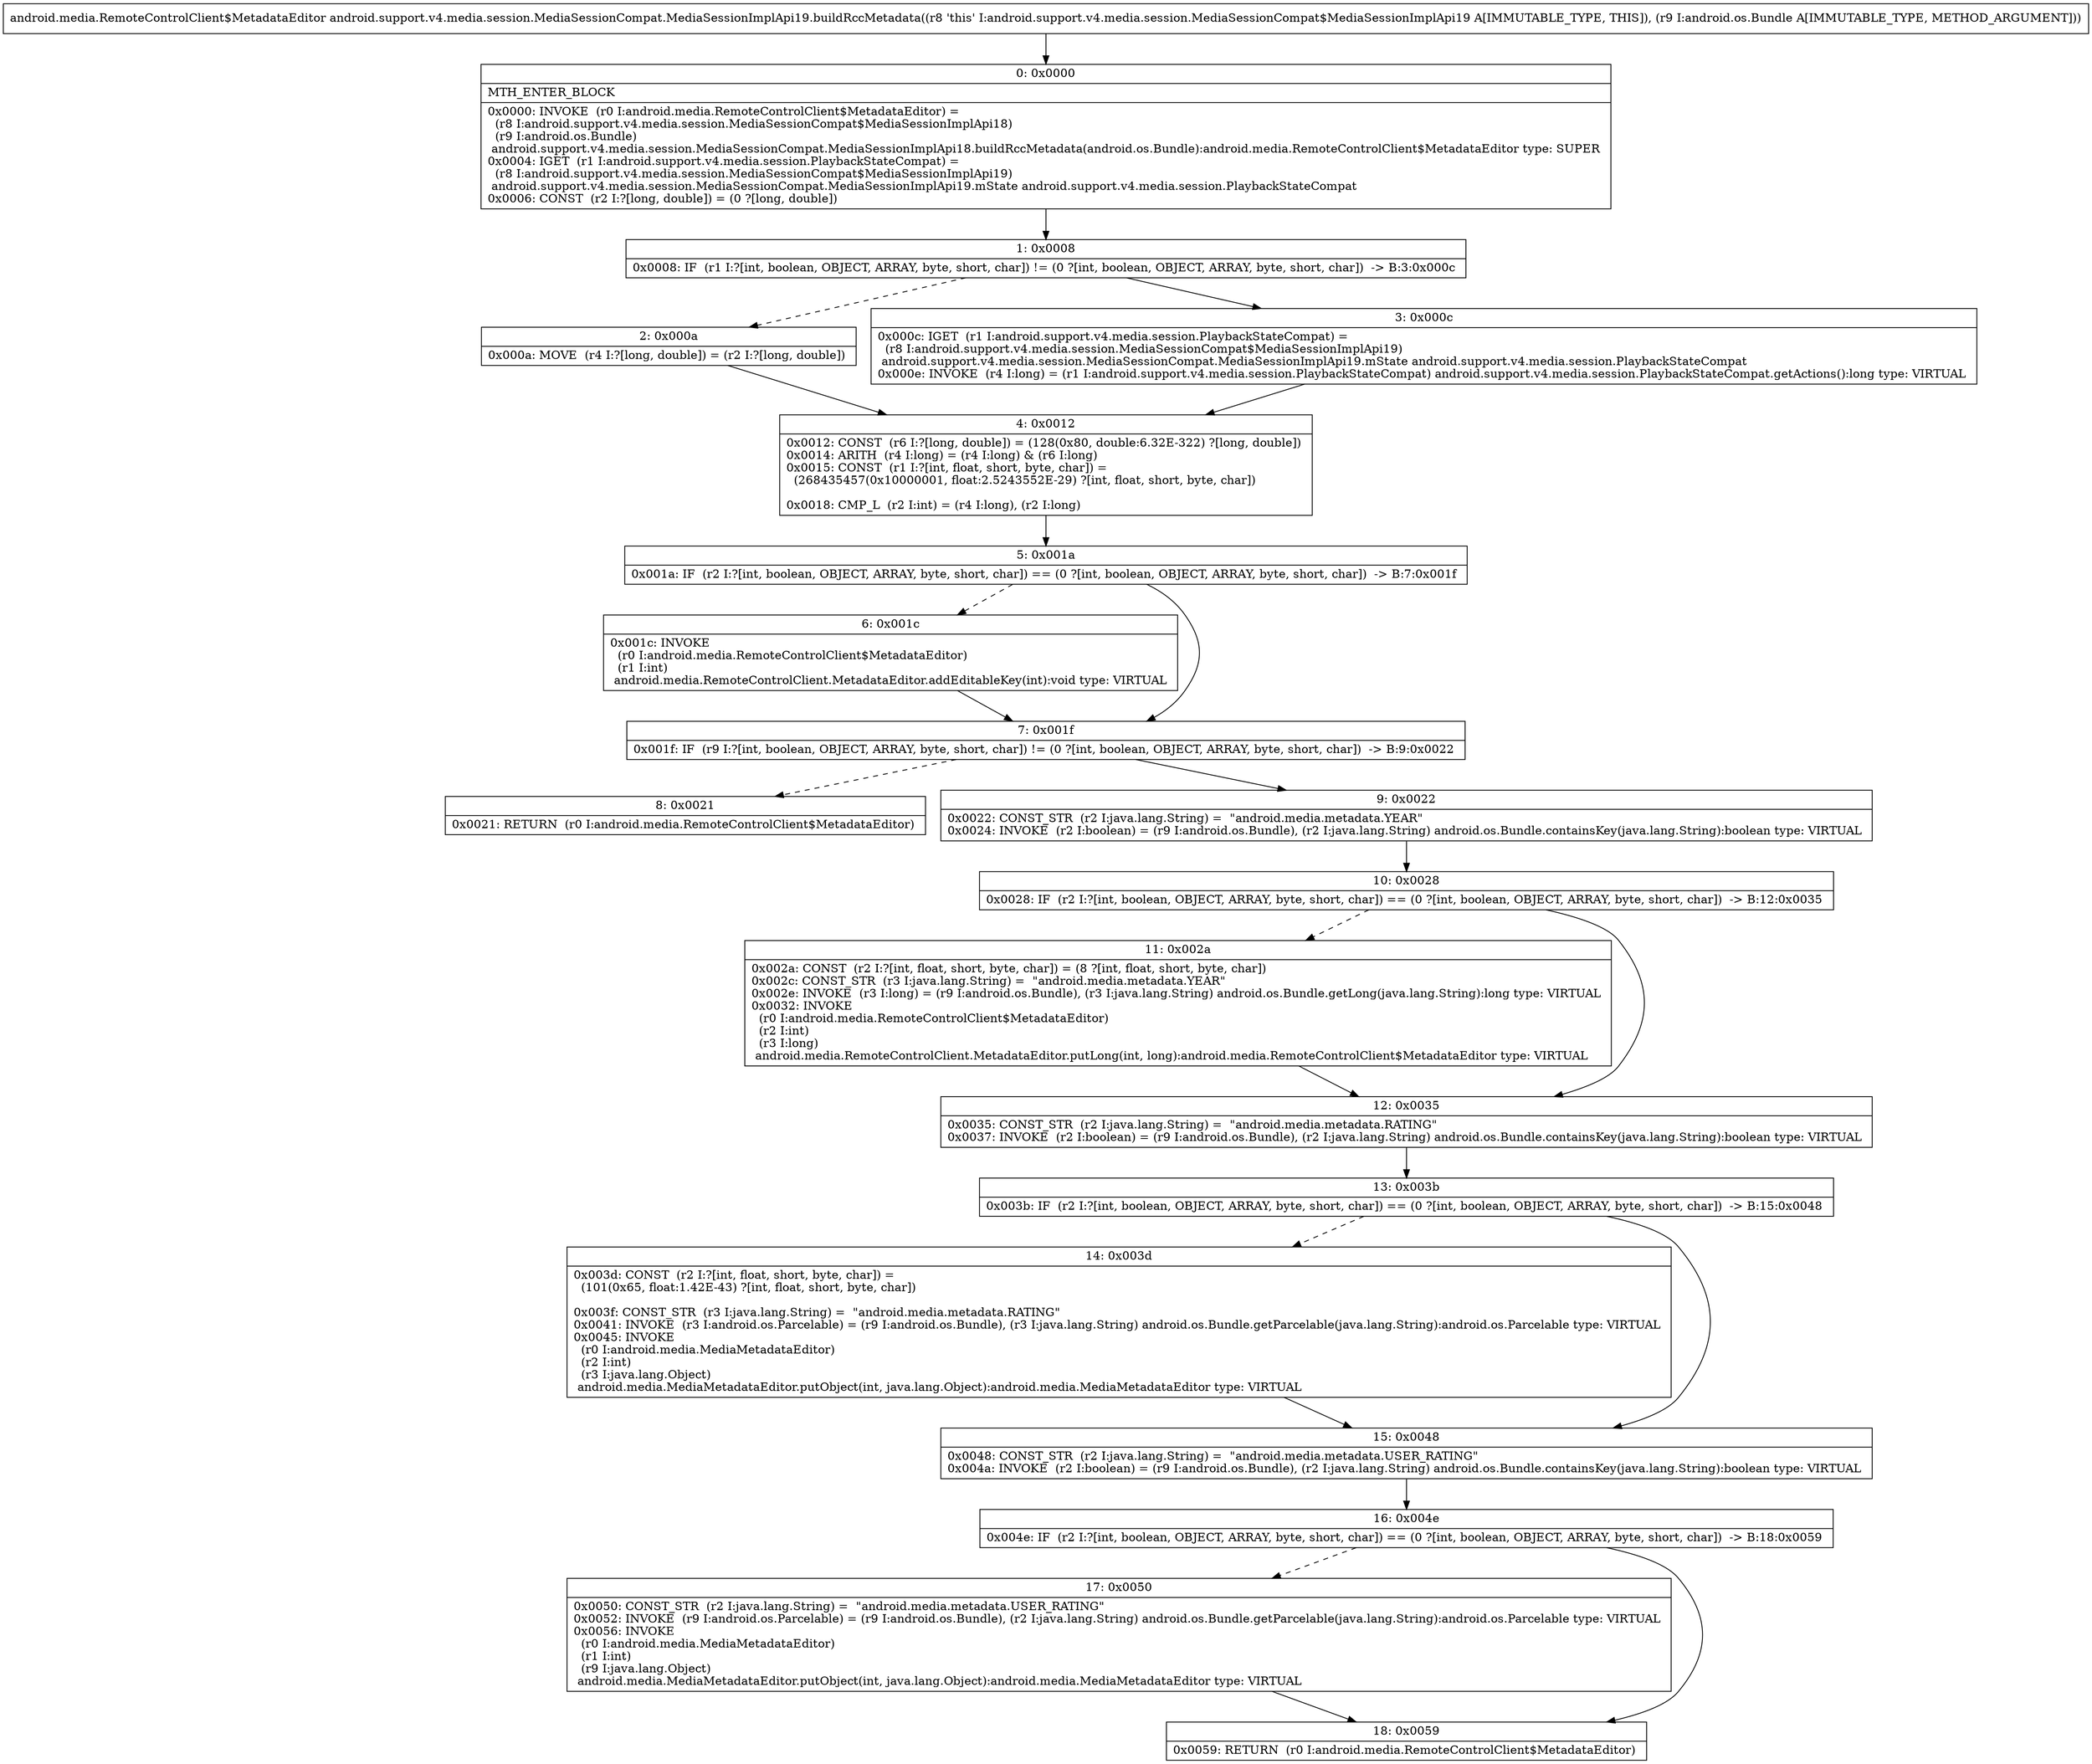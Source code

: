 digraph "CFG forandroid.support.v4.media.session.MediaSessionCompat.MediaSessionImplApi19.buildRccMetadata(Landroid\/os\/Bundle;)Landroid\/media\/RemoteControlClient$MetadataEditor;" {
Node_0 [shape=record,label="{0\:\ 0x0000|MTH_ENTER_BLOCK\l|0x0000: INVOKE  (r0 I:android.media.RemoteControlClient$MetadataEditor) = \l  (r8 I:android.support.v4.media.session.MediaSessionCompat$MediaSessionImplApi18)\l  (r9 I:android.os.Bundle)\l android.support.v4.media.session.MediaSessionCompat.MediaSessionImplApi18.buildRccMetadata(android.os.Bundle):android.media.RemoteControlClient$MetadataEditor type: SUPER \l0x0004: IGET  (r1 I:android.support.v4.media.session.PlaybackStateCompat) = \l  (r8 I:android.support.v4.media.session.MediaSessionCompat$MediaSessionImplApi19)\l android.support.v4.media.session.MediaSessionCompat.MediaSessionImplApi19.mState android.support.v4.media.session.PlaybackStateCompat \l0x0006: CONST  (r2 I:?[long, double]) = (0 ?[long, double]) \l}"];
Node_1 [shape=record,label="{1\:\ 0x0008|0x0008: IF  (r1 I:?[int, boolean, OBJECT, ARRAY, byte, short, char]) != (0 ?[int, boolean, OBJECT, ARRAY, byte, short, char])  \-\> B:3:0x000c \l}"];
Node_2 [shape=record,label="{2\:\ 0x000a|0x000a: MOVE  (r4 I:?[long, double]) = (r2 I:?[long, double]) \l}"];
Node_3 [shape=record,label="{3\:\ 0x000c|0x000c: IGET  (r1 I:android.support.v4.media.session.PlaybackStateCompat) = \l  (r8 I:android.support.v4.media.session.MediaSessionCompat$MediaSessionImplApi19)\l android.support.v4.media.session.MediaSessionCompat.MediaSessionImplApi19.mState android.support.v4.media.session.PlaybackStateCompat \l0x000e: INVOKE  (r4 I:long) = (r1 I:android.support.v4.media.session.PlaybackStateCompat) android.support.v4.media.session.PlaybackStateCompat.getActions():long type: VIRTUAL \l}"];
Node_4 [shape=record,label="{4\:\ 0x0012|0x0012: CONST  (r6 I:?[long, double]) = (128(0x80, double:6.32E\-322) ?[long, double]) \l0x0014: ARITH  (r4 I:long) = (r4 I:long) & (r6 I:long) \l0x0015: CONST  (r1 I:?[int, float, short, byte, char]) = \l  (268435457(0x10000001, float:2.5243552E\-29) ?[int, float, short, byte, char])\l \l0x0018: CMP_L  (r2 I:int) = (r4 I:long), (r2 I:long) \l}"];
Node_5 [shape=record,label="{5\:\ 0x001a|0x001a: IF  (r2 I:?[int, boolean, OBJECT, ARRAY, byte, short, char]) == (0 ?[int, boolean, OBJECT, ARRAY, byte, short, char])  \-\> B:7:0x001f \l}"];
Node_6 [shape=record,label="{6\:\ 0x001c|0x001c: INVOKE  \l  (r0 I:android.media.RemoteControlClient$MetadataEditor)\l  (r1 I:int)\l android.media.RemoteControlClient.MetadataEditor.addEditableKey(int):void type: VIRTUAL \l}"];
Node_7 [shape=record,label="{7\:\ 0x001f|0x001f: IF  (r9 I:?[int, boolean, OBJECT, ARRAY, byte, short, char]) != (0 ?[int, boolean, OBJECT, ARRAY, byte, short, char])  \-\> B:9:0x0022 \l}"];
Node_8 [shape=record,label="{8\:\ 0x0021|0x0021: RETURN  (r0 I:android.media.RemoteControlClient$MetadataEditor) \l}"];
Node_9 [shape=record,label="{9\:\ 0x0022|0x0022: CONST_STR  (r2 I:java.lang.String) =  \"android.media.metadata.YEAR\" \l0x0024: INVOKE  (r2 I:boolean) = (r9 I:android.os.Bundle), (r2 I:java.lang.String) android.os.Bundle.containsKey(java.lang.String):boolean type: VIRTUAL \l}"];
Node_10 [shape=record,label="{10\:\ 0x0028|0x0028: IF  (r2 I:?[int, boolean, OBJECT, ARRAY, byte, short, char]) == (0 ?[int, boolean, OBJECT, ARRAY, byte, short, char])  \-\> B:12:0x0035 \l}"];
Node_11 [shape=record,label="{11\:\ 0x002a|0x002a: CONST  (r2 I:?[int, float, short, byte, char]) = (8 ?[int, float, short, byte, char]) \l0x002c: CONST_STR  (r3 I:java.lang.String) =  \"android.media.metadata.YEAR\" \l0x002e: INVOKE  (r3 I:long) = (r9 I:android.os.Bundle), (r3 I:java.lang.String) android.os.Bundle.getLong(java.lang.String):long type: VIRTUAL \l0x0032: INVOKE  \l  (r0 I:android.media.RemoteControlClient$MetadataEditor)\l  (r2 I:int)\l  (r3 I:long)\l android.media.RemoteControlClient.MetadataEditor.putLong(int, long):android.media.RemoteControlClient$MetadataEditor type: VIRTUAL \l}"];
Node_12 [shape=record,label="{12\:\ 0x0035|0x0035: CONST_STR  (r2 I:java.lang.String) =  \"android.media.metadata.RATING\" \l0x0037: INVOKE  (r2 I:boolean) = (r9 I:android.os.Bundle), (r2 I:java.lang.String) android.os.Bundle.containsKey(java.lang.String):boolean type: VIRTUAL \l}"];
Node_13 [shape=record,label="{13\:\ 0x003b|0x003b: IF  (r2 I:?[int, boolean, OBJECT, ARRAY, byte, short, char]) == (0 ?[int, boolean, OBJECT, ARRAY, byte, short, char])  \-\> B:15:0x0048 \l}"];
Node_14 [shape=record,label="{14\:\ 0x003d|0x003d: CONST  (r2 I:?[int, float, short, byte, char]) = \l  (101(0x65, float:1.42E\-43) ?[int, float, short, byte, char])\l \l0x003f: CONST_STR  (r3 I:java.lang.String) =  \"android.media.metadata.RATING\" \l0x0041: INVOKE  (r3 I:android.os.Parcelable) = (r9 I:android.os.Bundle), (r3 I:java.lang.String) android.os.Bundle.getParcelable(java.lang.String):android.os.Parcelable type: VIRTUAL \l0x0045: INVOKE  \l  (r0 I:android.media.MediaMetadataEditor)\l  (r2 I:int)\l  (r3 I:java.lang.Object)\l android.media.MediaMetadataEditor.putObject(int, java.lang.Object):android.media.MediaMetadataEditor type: VIRTUAL \l}"];
Node_15 [shape=record,label="{15\:\ 0x0048|0x0048: CONST_STR  (r2 I:java.lang.String) =  \"android.media.metadata.USER_RATING\" \l0x004a: INVOKE  (r2 I:boolean) = (r9 I:android.os.Bundle), (r2 I:java.lang.String) android.os.Bundle.containsKey(java.lang.String):boolean type: VIRTUAL \l}"];
Node_16 [shape=record,label="{16\:\ 0x004e|0x004e: IF  (r2 I:?[int, boolean, OBJECT, ARRAY, byte, short, char]) == (0 ?[int, boolean, OBJECT, ARRAY, byte, short, char])  \-\> B:18:0x0059 \l}"];
Node_17 [shape=record,label="{17\:\ 0x0050|0x0050: CONST_STR  (r2 I:java.lang.String) =  \"android.media.metadata.USER_RATING\" \l0x0052: INVOKE  (r9 I:android.os.Parcelable) = (r9 I:android.os.Bundle), (r2 I:java.lang.String) android.os.Bundle.getParcelable(java.lang.String):android.os.Parcelable type: VIRTUAL \l0x0056: INVOKE  \l  (r0 I:android.media.MediaMetadataEditor)\l  (r1 I:int)\l  (r9 I:java.lang.Object)\l android.media.MediaMetadataEditor.putObject(int, java.lang.Object):android.media.MediaMetadataEditor type: VIRTUAL \l}"];
Node_18 [shape=record,label="{18\:\ 0x0059|0x0059: RETURN  (r0 I:android.media.RemoteControlClient$MetadataEditor) \l}"];
MethodNode[shape=record,label="{android.media.RemoteControlClient$MetadataEditor android.support.v4.media.session.MediaSessionCompat.MediaSessionImplApi19.buildRccMetadata((r8 'this' I:android.support.v4.media.session.MediaSessionCompat$MediaSessionImplApi19 A[IMMUTABLE_TYPE, THIS]), (r9 I:android.os.Bundle A[IMMUTABLE_TYPE, METHOD_ARGUMENT])) }"];
MethodNode -> Node_0;
Node_0 -> Node_1;
Node_1 -> Node_2[style=dashed];
Node_1 -> Node_3;
Node_2 -> Node_4;
Node_3 -> Node_4;
Node_4 -> Node_5;
Node_5 -> Node_6[style=dashed];
Node_5 -> Node_7;
Node_6 -> Node_7;
Node_7 -> Node_8[style=dashed];
Node_7 -> Node_9;
Node_9 -> Node_10;
Node_10 -> Node_11[style=dashed];
Node_10 -> Node_12;
Node_11 -> Node_12;
Node_12 -> Node_13;
Node_13 -> Node_14[style=dashed];
Node_13 -> Node_15;
Node_14 -> Node_15;
Node_15 -> Node_16;
Node_16 -> Node_17[style=dashed];
Node_16 -> Node_18;
Node_17 -> Node_18;
}

